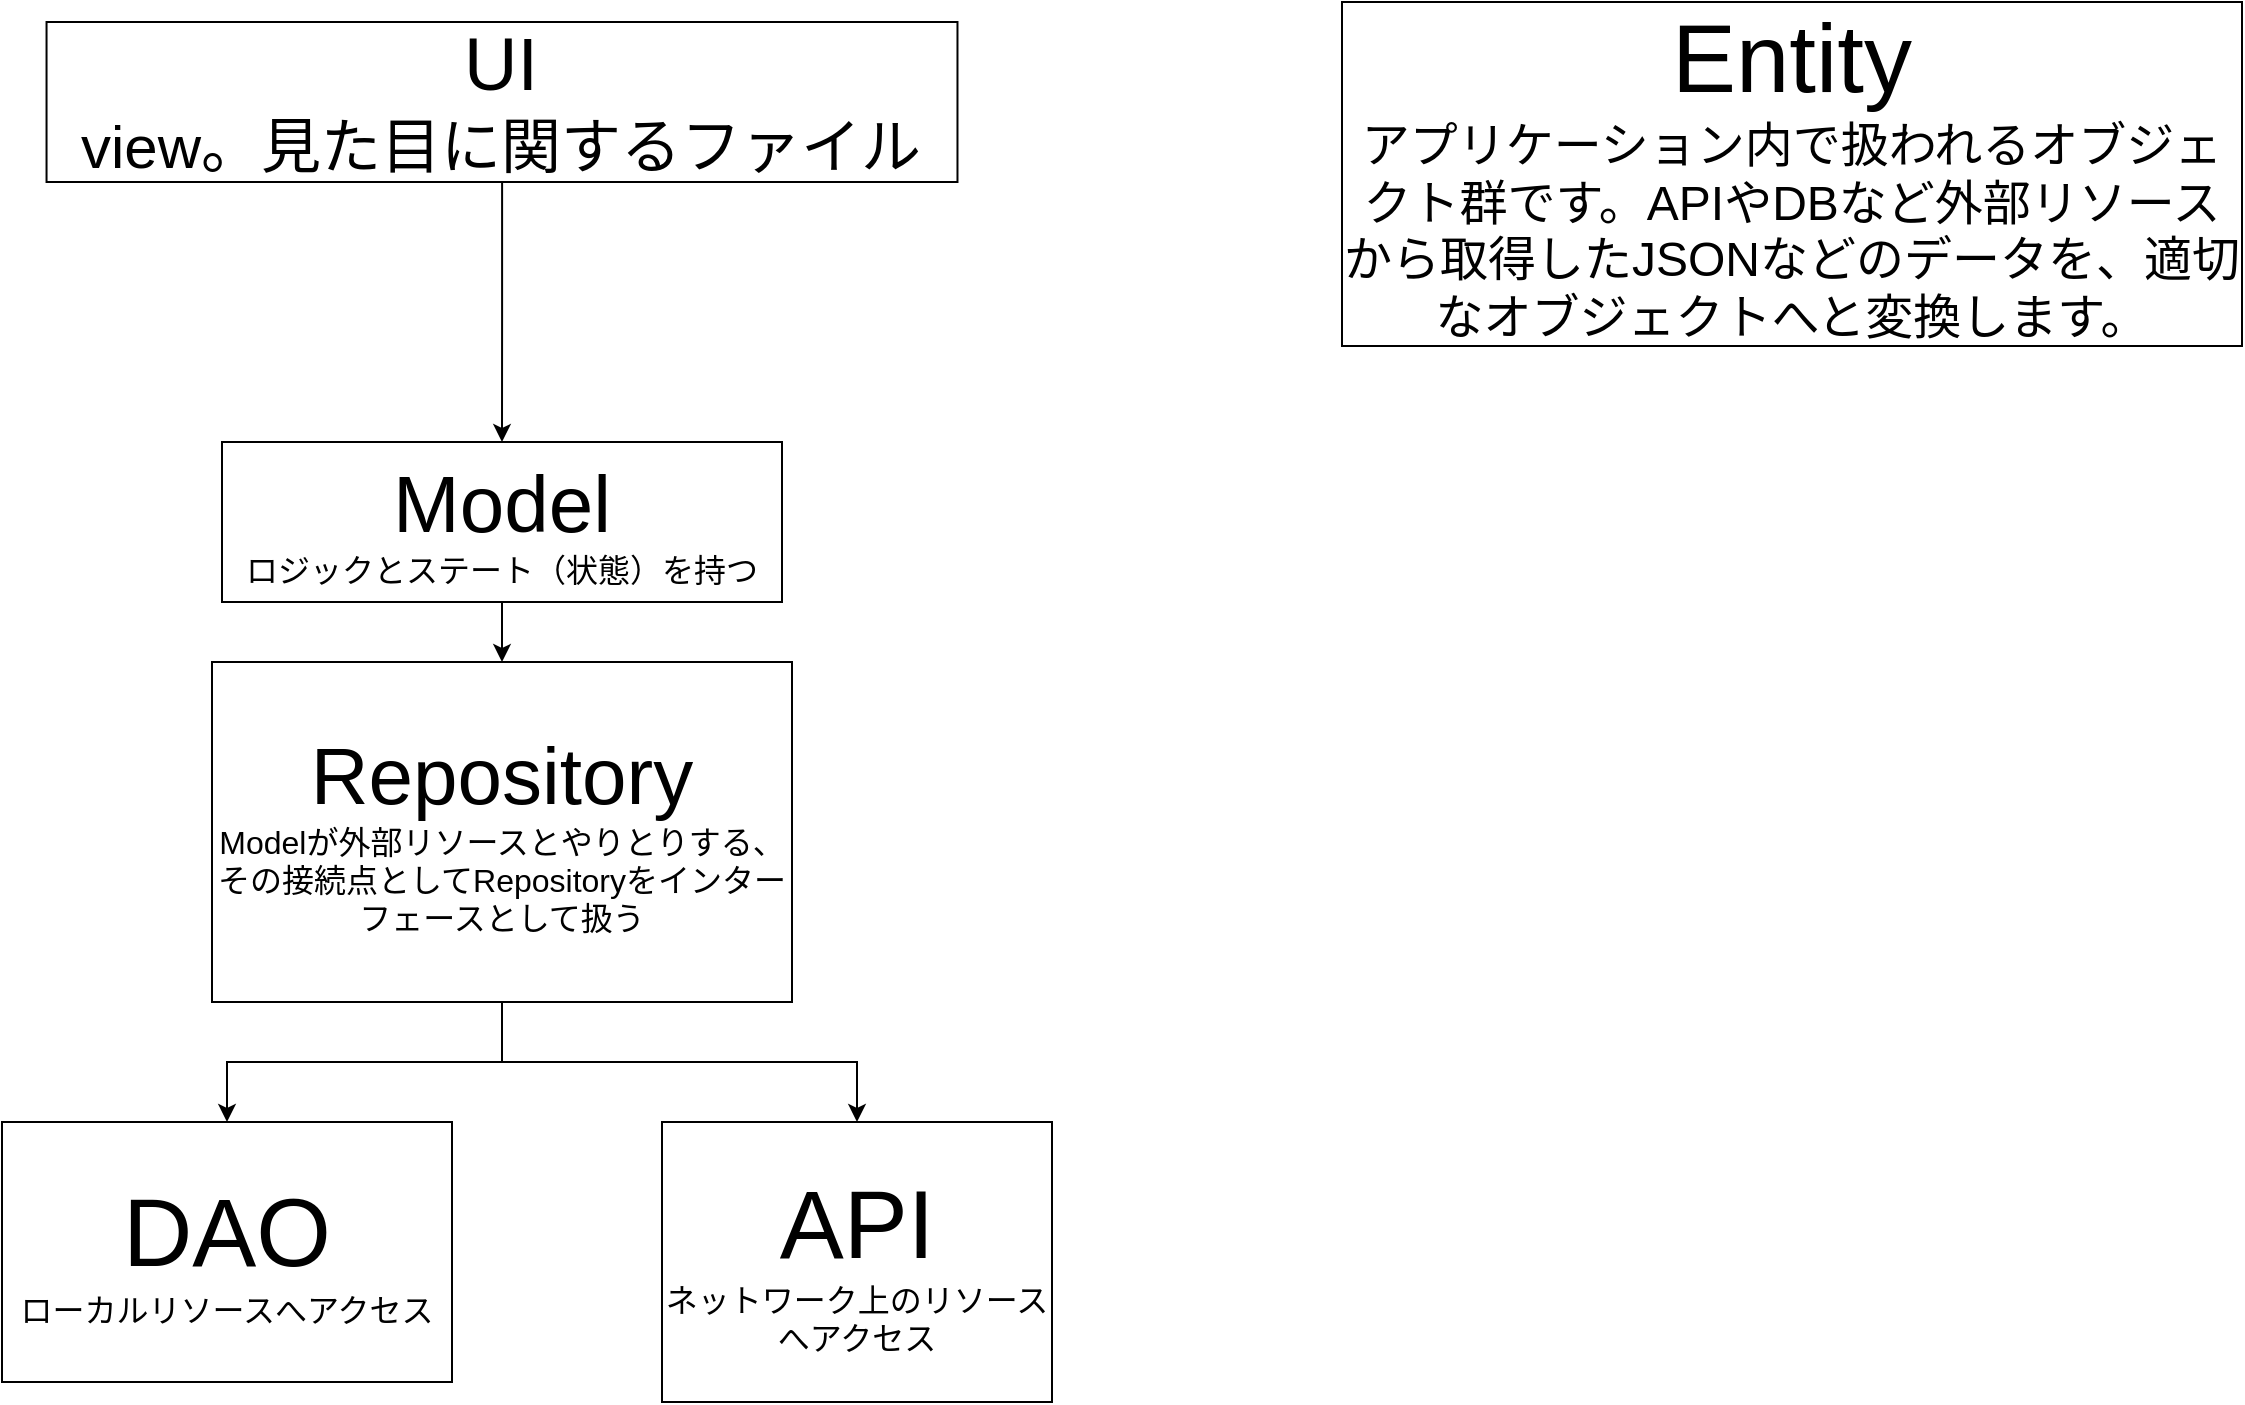 <mxfile>
    <diagram id="6xCbEyIGi6h01MeYQPS-" name="ページ1">
        <mxGraphModel dx="1066" dy="1746" grid="1" gridSize="10" guides="1" tooltips="1" connect="1" arrows="1" fold="1" page="1" pageScale="1" pageWidth="3300" pageHeight="4681" math="0" shadow="0">
            <root>
                <mxCell id="0"/>
                <mxCell id="1" parent="0"/>
                <mxCell id="6" style="edgeStyle=orthogonalEdgeStyle;rounded=0;orthogonalLoop=1;jettySize=auto;html=1;" edge="1" parent="1" source="2" target="5">
                    <mxGeometry relative="1" as="geometry"/>
                </mxCell>
                <mxCell id="2" value="&lt;font&gt;&lt;span style=&quot;font-size: 37px&quot;&gt;UI&lt;/span&gt;&lt;br&gt;&lt;font style=&quot;font-size: 30px&quot;&gt;view。見た目に関するファイル&lt;/font&gt;&lt;br&gt;&lt;/font&gt;" style="rounded=0;whiteSpace=wrap;html=1;" vertex="1" parent="1">
                    <mxGeometry x="52.27" y="30" width="455.47" height="80" as="geometry"/>
                </mxCell>
                <mxCell id="8" style="edgeStyle=orthogonalEdgeStyle;rounded=0;orthogonalLoop=1;jettySize=auto;html=1;entryX=0.5;entryY=0;entryDx=0;entryDy=0;" edge="1" parent="1" source="5" target="7">
                    <mxGeometry relative="1" as="geometry"/>
                </mxCell>
                <mxCell id="5" value="&lt;font&gt;&lt;span style=&quot;font-size: 40px&quot;&gt;Model&lt;/span&gt;&lt;br&gt;&lt;font size=&quot;3&quot;&gt;ロジックとステート（状態）を持つ&lt;/font&gt;&lt;br&gt;&lt;/font&gt;" style="rounded=0;whiteSpace=wrap;html=1;" vertex="1" parent="1">
                    <mxGeometry x="140" y="240" width="280" height="80" as="geometry"/>
                </mxCell>
                <mxCell id="12" style="edgeStyle=orthogonalEdgeStyle;rounded=0;orthogonalLoop=1;jettySize=auto;html=1;entryX=0.5;entryY=0;entryDx=0;entryDy=0;" edge="1" parent="1" source="7" target="10">
                    <mxGeometry relative="1" as="geometry"/>
                </mxCell>
                <mxCell id="13" style="edgeStyle=orthogonalEdgeStyle;rounded=0;orthogonalLoop=1;jettySize=auto;html=1;entryX=0.5;entryY=0;entryDx=0;entryDy=0;" edge="1" parent="1" source="7" target="11">
                    <mxGeometry relative="1" as="geometry"/>
                </mxCell>
                <mxCell id="7" value="&lt;font&gt;&lt;span style=&quot;font-size: 40px&quot;&gt;Repository&lt;/span&gt;&lt;br&gt;&lt;font size=&quot;3&quot;&gt;Modelが外部リソースとやりとりする、その接続点としてRepositoryをインターフェースとして扱う&lt;/font&gt;&lt;br&gt;&lt;/font&gt;" style="rounded=0;whiteSpace=wrap;html=1;" vertex="1" parent="1">
                    <mxGeometry x="135" y="350" width="290" height="170" as="geometry"/>
                </mxCell>
                <mxCell id="10" value="&lt;font&gt;&lt;span style=&quot;font-size: 48px&quot;&gt;DAO&lt;/span&gt;&lt;br&gt;&lt;font size=&quot;3&quot;&gt;ローカルリソースへアクセス&lt;/font&gt;&lt;br&gt;&lt;/font&gt;" style="rounded=0;whiteSpace=wrap;html=1;" vertex="1" parent="1">
                    <mxGeometry x="30" y="580" width="225" height="130" as="geometry"/>
                </mxCell>
                <mxCell id="11" value="&lt;font&gt;&lt;span style=&quot;font-size: 48px&quot;&gt;API&lt;/span&gt;&lt;br&gt;&lt;font size=&quot;3&quot;&gt;ネットワーク上のリソースへアクセス&lt;br&gt;&lt;/font&gt;&lt;/font&gt;" style="rounded=0;whiteSpace=wrap;html=1;" vertex="1" parent="1">
                    <mxGeometry x="360" y="580" width="195" height="140" as="geometry"/>
                </mxCell>
                <mxCell id="17" value="&lt;font&gt;&lt;span style=&quot;font-size: 48px&quot;&gt;Entity&lt;/span&gt;&lt;br&gt;&lt;font style=&quot;font-size: 24px&quot;&gt;アプリケーション内で扱われるオブジェクト群です。APIやDBなど外部リソースから取得したJSONなどのデータを、適切なオブジェクトへと変換します。&lt;/font&gt;&lt;br&gt;&lt;/font&gt;" style="rounded=0;whiteSpace=wrap;html=1;" vertex="1" parent="1">
                    <mxGeometry x="700" y="20" width="450" height="172" as="geometry"/>
                </mxCell>
            </root>
        </mxGraphModel>
    </diagram>
</mxfile>